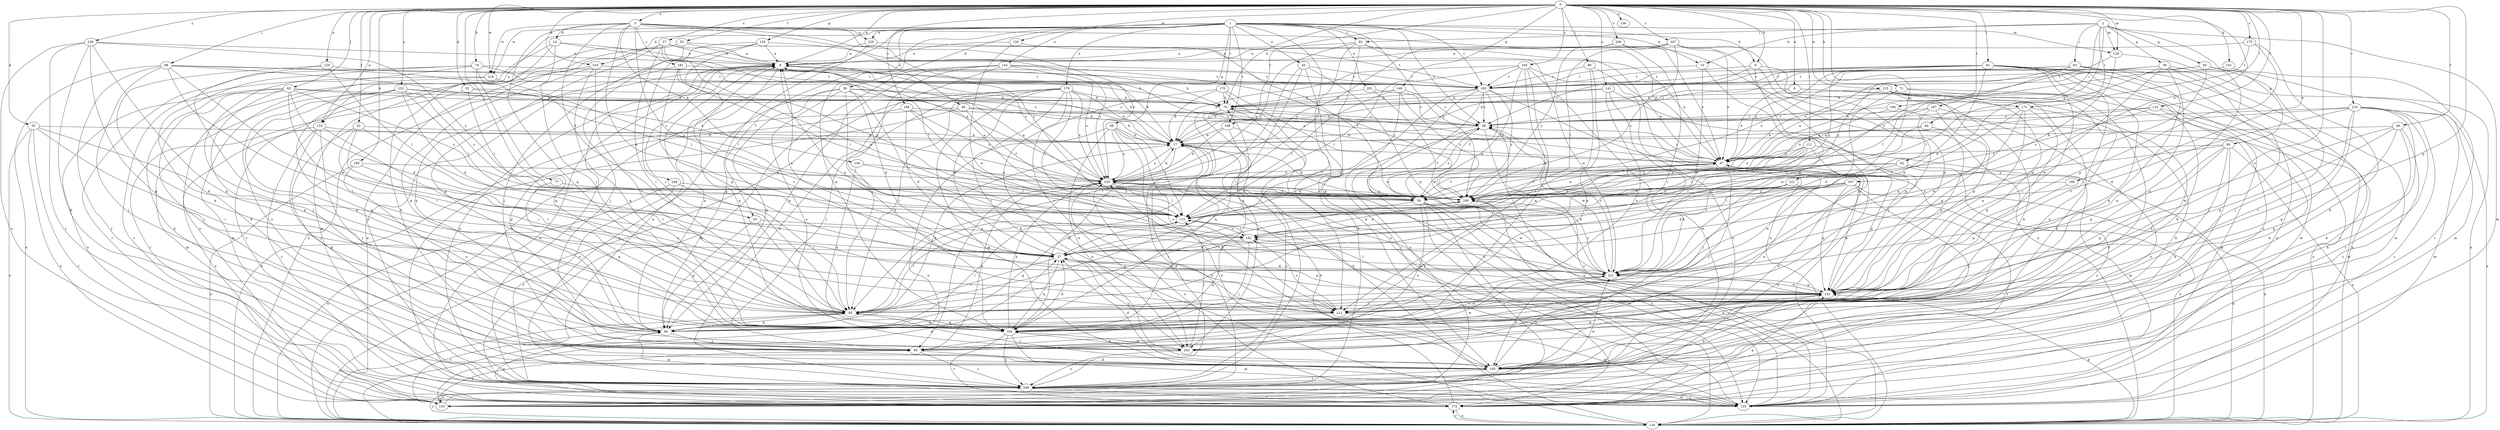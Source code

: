 strict digraph  {
0;
1;
2;
3;
6;
8;
9;
10;
14;
17;
27;
28;
32;
35;
36;
37;
45;
46;
47;
49;
52;
53;
55;
56;
58;
59;
60;
62;
65;
66;
71;
74;
76;
77;
81;
82;
83;
84;
85;
88;
89;
93;
95;
100;
101;
103;
104;
105;
106;
110;
111;
115;
120;
122;
124;
125;
129;
133;
134;
136;
141;
142;
143;
145;
148;
153;
162;
165;
168;
170;
171;
172;
175;
179;
181;
182;
187;
188;
192;
197;
198;
201;
202;
206;
210;
212;
215;
219;
221;
229;
230;
233;
239;
240;
247;
248;
249;
0 -> 3  [label=a];
0 -> 6  [label=a];
0 -> 8  [label=a];
0 -> 9  [label=b];
0 -> 27  [label=c];
0 -> 32  [label=d];
0 -> 35  [label=d];
0 -> 49  [label=f];
0 -> 52  [label=f];
0 -> 53  [label=f];
0 -> 71  [label=h];
0 -> 74  [label=h];
0 -> 76  [label=h];
0 -> 77  [label=i];
0 -> 81  [label=i];
0 -> 88  [label=j];
0 -> 89  [label=j];
0 -> 93  [label=j];
0 -> 100  [label=k];
0 -> 101  [label=k];
0 -> 103  [label=k];
0 -> 106  [label=l];
0 -> 110  [label=l];
0 -> 111  [label=l];
0 -> 120  [label=m];
0 -> 122  [label=m];
0 -> 124  [label=m];
0 -> 129  [label=n];
0 -> 133  [label=n];
0 -> 136  [label=o];
0 -> 141  [label=o];
0 -> 145  [label=p];
0 -> 148  [label=p];
0 -> 153  [label=p];
0 -> 165  [label=r];
0 -> 168  [label=r];
0 -> 175  [label=s];
0 -> 187  [label=t];
0 -> 188  [label=t];
0 -> 197  [label=u];
0 -> 198  [label=u];
0 -> 206  [label=v];
0 -> 210  [label=v];
0 -> 212  [label=v];
0 -> 215  [label=w];
0 -> 219  [label=w];
0 -> 233  [label=y];
0 -> 239  [label=y];
0 -> 247  [label=z];
1 -> 9  [label=b];
1 -> 10  [label=b];
1 -> 28  [label=c];
1 -> 36  [label=d];
1 -> 45  [label=e];
1 -> 55  [label=f];
1 -> 58  [label=g];
1 -> 82  [label=i];
1 -> 103  [label=k];
1 -> 124  [label=m];
1 -> 133  [label=n];
1 -> 134  [label=n];
1 -> 142  [label=o];
1 -> 162  [label=q];
1 -> 170  [label=r];
1 -> 179  [label=s];
1 -> 188  [label=t];
1 -> 192  [label=t];
1 -> 201  [label=u];
1 -> 212  [label=v];
1 -> 219  [label=w];
1 -> 229  [label=x];
1 -> 240  [label=y];
2 -> 10  [label=b];
2 -> 59  [label=g];
2 -> 60  [label=g];
2 -> 62  [label=g];
2 -> 65  [label=g];
2 -> 82  [label=i];
2 -> 83  [label=i];
2 -> 84  [label=i];
2 -> 124  [label=m];
2 -> 125  [label=m];
2 -> 171  [label=r];
3 -> 14  [label=b];
3 -> 37  [label=d];
3 -> 46  [label=e];
3 -> 47  [label=e];
3 -> 55  [label=f];
3 -> 104  [label=k];
3 -> 162  [label=q];
3 -> 181  [label=s];
3 -> 182  [label=s];
3 -> 219  [label=w];
3 -> 229  [label=x];
3 -> 230  [label=x];
3 -> 240  [label=y];
6 -> 17  [label=b];
6 -> 47  [label=e];
6 -> 105  [label=k];
6 -> 171  [label=r];
8 -> 76  [label=h];
8 -> 162  [label=q];
8 -> 192  [label=t];
8 -> 248  [label=z];
8 -> 249  [label=z];
9 -> 28  [label=c];
9 -> 95  [label=j];
9 -> 105  [label=k];
9 -> 192  [label=t];
9 -> 221  [label=w];
10 -> 125  [label=m];
10 -> 192  [label=t];
10 -> 221  [label=w];
14 -> 8  [label=a];
14 -> 85  [label=i];
14 -> 105  [label=k];
14 -> 143  [label=o];
14 -> 230  [label=x];
17 -> 47  [label=e];
17 -> 162  [label=q];
17 -> 230  [label=x];
17 -> 249  [label=z];
27 -> 8  [label=a];
27 -> 66  [label=g];
27 -> 85  [label=i];
27 -> 115  [label=l];
27 -> 125  [label=m];
27 -> 182  [label=s];
27 -> 230  [label=x];
28 -> 17  [label=b];
28 -> 37  [label=d];
28 -> 56  [label=f];
28 -> 134  [label=n];
28 -> 221  [label=w];
32 -> 28  [label=c];
32 -> 76  [label=h];
32 -> 115  [label=l];
32 -> 172  [label=r];
35 -> 17  [label=b];
35 -> 37  [label=d];
35 -> 85  [label=i];
35 -> 134  [label=n];
35 -> 143  [label=o];
35 -> 172  [label=r];
36 -> 37  [label=d];
36 -> 47  [label=e];
36 -> 66  [label=g];
36 -> 76  [label=h];
36 -> 162  [label=q];
36 -> 202  [label=u];
36 -> 212  [label=v];
36 -> 249  [label=z];
37 -> 8  [label=a];
37 -> 85  [label=i];
37 -> 153  [label=p];
37 -> 162  [label=q];
37 -> 202  [label=u];
37 -> 221  [label=w];
45 -> 85  [label=i];
45 -> 105  [label=k];
45 -> 153  [label=p];
45 -> 162  [label=q];
45 -> 192  [label=t];
46 -> 17  [label=b];
46 -> 28  [label=c];
46 -> 56  [label=f];
46 -> 134  [label=n];
46 -> 249  [label=z];
47 -> 8  [label=a];
47 -> 28  [label=c];
47 -> 56  [label=f];
47 -> 76  [label=h];
47 -> 95  [label=j];
47 -> 134  [label=n];
47 -> 143  [label=o];
47 -> 153  [label=p];
47 -> 230  [label=x];
49 -> 17  [label=b];
49 -> 66  [label=g];
49 -> 105  [label=k];
49 -> 153  [label=p];
49 -> 221  [label=w];
49 -> 249  [label=z];
52 -> 17  [label=b];
52 -> 37  [label=d];
52 -> 85  [label=i];
52 -> 95  [label=j];
52 -> 212  [label=v];
53 -> 8  [label=a];
53 -> 47  [label=e];
53 -> 95  [label=j];
53 -> 134  [label=n];
53 -> 249  [label=z];
55 -> 66  [label=g];
55 -> 85  [label=i];
55 -> 182  [label=s];
56 -> 8  [label=a];
56 -> 17  [label=b];
56 -> 28  [label=c];
56 -> 85  [label=i];
56 -> 125  [label=m];
56 -> 134  [label=n];
56 -> 143  [label=o];
56 -> 172  [label=r];
56 -> 202  [label=u];
56 -> 221  [label=w];
58 -> 17  [label=b];
58 -> 105  [label=k];
58 -> 115  [label=l];
58 -> 134  [label=n];
58 -> 202  [label=u];
58 -> 212  [label=v];
58 -> 230  [label=x];
59 -> 47  [label=e];
59 -> 95  [label=j];
59 -> 115  [label=l];
59 -> 125  [label=m];
59 -> 134  [label=n];
59 -> 162  [label=q];
59 -> 192  [label=t];
59 -> 221  [label=w];
60 -> 47  [label=e];
60 -> 66  [label=g];
60 -> 105  [label=k];
60 -> 134  [label=n];
60 -> 153  [label=p];
60 -> 172  [label=r];
60 -> 240  [label=y];
62 -> 56  [label=f];
62 -> 115  [label=l];
62 -> 134  [label=n];
62 -> 230  [label=x];
62 -> 249  [label=z];
65 -> 47  [label=e];
65 -> 95  [label=j];
65 -> 125  [label=m];
65 -> 192  [label=t];
65 -> 221  [label=w];
66 -> 8  [label=a];
66 -> 17  [label=b];
66 -> 95  [label=j];
66 -> 115  [label=l];
66 -> 240  [label=y];
71 -> 76  [label=h];
71 -> 125  [label=m];
71 -> 202  [label=u];
71 -> 221  [label=w];
74 -> 17  [label=b];
74 -> 95  [label=j];
74 -> 105  [label=k];
74 -> 115  [label=l];
74 -> 162  [label=q];
74 -> 172  [label=r];
74 -> 192  [label=t];
76 -> 28  [label=c];
76 -> 162  [label=q];
76 -> 202  [label=u];
76 -> 249  [label=z];
77 -> 162  [label=q];
77 -> 240  [label=y];
81 -> 17  [label=b];
81 -> 28  [label=c];
81 -> 47  [label=e];
81 -> 85  [label=i];
81 -> 105  [label=k];
81 -> 125  [label=m];
81 -> 134  [label=n];
81 -> 162  [label=q];
81 -> 192  [label=t];
81 -> 212  [label=v];
81 -> 221  [label=w];
81 -> 240  [label=y];
82 -> 8  [label=a];
82 -> 85  [label=i];
82 -> 134  [label=n];
82 -> 143  [label=o];
82 -> 221  [label=w];
82 -> 230  [label=x];
83 -> 115  [label=l];
83 -> 143  [label=o];
83 -> 172  [label=r];
83 -> 192  [label=t];
83 -> 212  [label=v];
83 -> 230  [label=x];
83 -> 240  [label=y];
84 -> 17  [label=b];
84 -> 115  [label=l];
84 -> 153  [label=p];
85 -> 66  [label=g];
85 -> 115  [label=l];
85 -> 143  [label=o];
85 -> 162  [label=q];
88 -> 76  [label=h];
88 -> 85  [label=i];
88 -> 95  [label=j];
88 -> 134  [label=n];
88 -> 192  [label=t];
88 -> 221  [label=w];
88 -> 230  [label=x];
88 -> 249  [label=z];
89 -> 47  [label=e];
89 -> 66  [label=g];
89 -> 192  [label=t];
89 -> 212  [label=v];
93 -> 17  [label=b];
93 -> 37  [label=d];
93 -> 66  [label=g];
93 -> 76  [label=h];
93 -> 85  [label=i];
93 -> 95  [label=j];
93 -> 105  [label=k];
93 -> 143  [label=o];
93 -> 240  [label=y];
95 -> 105  [label=k];
95 -> 221  [label=w];
95 -> 230  [label=x];
95 -> 249  [label=z];
100 -> 134  [label=n];
100 -> 202  [label=u];
100 -> 212  [label=v];
100 -> 230  [label=x];
101 -> 172  [label=r];
101 -> 192  [label=t];
103 -> 17  [label=b];
103 -> 66  [label=g];
103 -> 85  [label=i];
103 -> 162  [label=q];
103 -> 172  [label=r];
103 -> 192  [label=t];
104 -> 115  [label=l];
104 -> 162  [label=q];
104 -> 230  [label=x];
105 -> 8  [label=a];
105 -> 37  [label=d];
105 -> 47  [label=e];
105 -> 85  [label=i];
105 -> 230  [label=x];
105 -> 249  [label=z];
106 -> 28  [label=c];
106 -> 202  [label=u];
106 -> 230  [label=x];
110 -> 28  [label=c];
110 -> 47  [label=e];
110 -> 56  [label=f];
110 -> 105  [label=k];
110 -> 125  [label=m];
111 -> 47  [label=e];
111 -> 56  [label=f];
111 -> 85  [label=i];
111 -> 115  [label=l];
111 -> 125  [label=m];
111 -> 230  [label=x];
111 -> 240  [label=y];
115 -> 47  [label=e];
115 -> 66  [label=g];
115 -> 182  [label=s];
120 -> 8  [label=a];
120 -> 192  [label=t];
120 -> 221  [label=w];
122 -> 37  [label=d];
122 -> 85  [label=i];
122 -> 172  [label=r];
122 -> 182  [label=s];
122 -> 221  [label=w];
122 -> 240  [label=y];
124 -> 162  [label=q];
124 -> 182  [label=s];
124 -> 240  [label=y];
125 -> 8  [label=a];
125 -> 28  [label=c];
125 -> 182  [label=s];
125 -> 240  [label=y];
125 -> 249  [label=z];
129 -> 85  [label=i];
129 -> 115  [label=l];
129 -> 162  [label=q];
129 -> 192  [label=t];
133 -> 17  [label=b];
133 -> 95  [label=j];
133 -> 105  [label=k];
133 -> 143  [label=o];
133 -> 212  [label=v];
133 -> 249  [label=z];
134 -> 76  [label=h];
134 -> 85  [label=i];
134 -> 153  [label=p];
134 -> 172  [label=r];
134 -> 249  [label=z];
141 -> 17  [label=b];
141 -> 76  [label=h];
141 -> 153  [label=p];
141 -> 212  [label=v];
141 -> 249  [label=z];
142 -> 66  [label=g];
142 -> 85  [label=i];
142 -> 125  [label=m];
142 -> 192  [label=t];
142 -> 230  [label=x];
142 -> 240  [label=y];
142 -> 249  [label=z];
143 -> 8  [label=a];
143 -> 17  [label=b];
143 -> 37  [label=d];
143 -> 95  [label=j];
145 -> 8  [label=a];
145 -> 85  [label=i];
145 -> 95  [label=j];
145 -> 212  [label=v];
145 -> 230  [label=x];
148 -> 28  [label=c];
148 -> 76  [label=h];
148 -> 115  [label=l];
148 -> 172  [label=r];
148 -> 240  [label=y];
153 -> 85  [label=i];
153 -> 115  [label=l];
153 -> 212  [label=v];
153 -> 221  [label=w];
153 -> 230  [label=x];
162 -> 37  [label=d];
162 -> 125  [label=m];
162 -> 172  [label=r];
162 -> 202  [label=u];
162 -> 221  [label=w];
162 -> 230  [label=x];
162 -> 249  [label=z];
165 -> 17  [label=b];
165 -> 37  [label=d];
165 -> 56  [label=f];
165 -> 105  [label=k];
165 -> 115  [label=l];
165 -> 143  [label=o];
165 -> 162  [label=q];
165 -> 192  [label=t];
168 -> 28  [label=c];
168 -> 37  [label=d];
168 -> 56  [label=f];
168 -> 66  [label=g];
168 -> 230  [label=x];
170 -> 17  [label=b];
170 -> 76  [label=h];
170 -> 134  [label=n];
170 -> 153  [label=p];
170 -> 221  [label=w];
171 -> 28  [label=c];
171 -> 85  [label=i];
171 -> 105  [label=k];
171 -> 153  [label=p];
171 -> 182  [label=s];
171 -> 221  [label=w];
172 -> 17  [label=b];
172 -> 66  [label=g];
172 -> 134  [label=n];
172 -> 153  [label=p];
172 -> 230  [label=x];
175 -> 8  [label=a];
175 -> 105  [label=k];
175 -> 153  [label=p];
175 -> 192  [label=t];
179 -> 17  [label=b];
179 -> 37  [label=d];
179 -> 76  [label=h];
179 -> 85  [label=i];
179 -> 95  [label=j];
179 -> 105  [label=k];
179 -> 115  [label=l];
179 -> 125  [label=m];
179 -> 134  [label=n];
179 -> 212  [label=v];
179 -> 230  [label=x];
181 -> 66  [label=g];
181 -> 115  [label=l];
181 -> 153  [label=p];
181 -> 192  [label=t];
181 -> 240  [label=y];
182 -> 37  [label=d];
182 -> 95  [label=j];
182 -> 115  [label=l];
182 -> 162  [label=q];
182 -> 240  [label=y];
187 -> 28  [label=c];
187 -> 37  [label=d];
187 -> 143  [label=o];
187 -> 153  [label=p];
187 -> 240  [label=y];
188 -> 17  [label=b];
188 -> 85  [label=i];
188 -> 125  [label=m];
188 -> 230  [label=x];
192 -> 28  [label=c];
192 -> 37  [label=d];
192 -> 56  [label=f];
192 -> 76  [label=h];
192 -> 134  [label=n];
192 -> 143  [label=o];
192 -> 153  [label=p];
192 -> 240  [label=y];
197 -> 37  [label=d];
197 -> 56  [label=f];
197 -> 95  [label=j];
197 -> 115  [label=l];
197 -> 134  [label=n];
197 -> 153  [label=p];
197 -> 182  [label=s];
197 -> 221  [label=w];
197 -> 240  [label=y];
198 -> 153  [label=p];
198 -> 240  [label=y];
201 -> 28  [label=c];
201 -> 76  [label=h];
201 -> 221  [label=w];
202 -> 47  [label=e];
202 -> 115  [label=l];
202 -> 153  [label=p];
202 -> 162  [label=q];
202 -> 249  [label=z];
206 -> 8  [label=a];
206 -> 47  [label=e];
206 -> 85  [label=i];
206 -> 134  [label=n];
206 -> 240  [label=y];
210 -> 28  [label=c];
210 -> 37  [label=d];
210 -> 47  [label=e];
210 -> 66  [label=g];
210 -> 105  [label=k];
210 -> 125  [label=m];
210 -> 134  [label=n];
210 -> 172  [label=r];
210 -> 212  [label=v];
210 -> 249  [label=z];
212 -> 66  [label=g];
212 -> 125  [label=m];
212 -> 182  [label=s];
215 -> 47  [label=e];
215 -> 66  [label=g];
215 -> 76  [label=h];
215 -> 105  [label=k];
215 -> 134  [label=n];
215 -> 143  [label=o];
215 -> 153  [label=p];
219 -> 115  [label=l];
219 -> 125  [label=m];
219 -> 172  [label=r];
221 -> 8  [label=a];
221 -> 28  [label=c];
221 -> 37  [label=d];
221 -> 105  [label=k];
221 -> 153  [label=p];
221 -> 240  [label=y];
229 -> 8  [label=a];
229 -> 56  [label=f];
229 -> 66  [label=g];
230 -> 17  [label=b];
230 -> 56  [label=f];
230 -> 95  [label=j];
230 -> 115  [label=l];
230 -> 202  [label=u];
230 -> 240  [label=y];
233 -> 28  [label=c];
233 -> 37  [label=d];
233 -> 66  [label=g];
233 -> 76  [label=h];
233 -> 115  [label=l];
233 -> 125  [label=m];
233 -> 162  [label=q];
233 -> 202  [label=u];
233 -> 240  [label=y];
239 -> 8  [label=a];
239 -> 66  [label=g];
239 -> 105  [label=k];
239 -> 143  [label=o];
239 -> 162  [label=q];
239 -> 172  [label=r];
239 -> 240  [label=y];
240 -> 8  [label=a];
240 -> 47  [label=e];
240 -> 115  [label=l];
240 -> 230  [label=x];
247 -> 8  [label=a];
247 -> 47  [label=e];
247 -> 115  [label=l];
247 -> 153  [label=p];
247 -> 162  [label=q];
247 -> 230  [label=x];
247 -> 240  [label=y];
248 -> 85  [label=i];
248 -> 134  [label=n];
248 -> 240  [label=y];
248 -> 249  [label=z];
249 -> 8  [label=a];
249 -> 17  [label=b];
249 -> 66  [label=g];
249 -> 125  [label=m];
249 -> 143  [label=o];
249 -> 153  [label=p];
249 -> 172  [label=r];
249 -> 221  [label=w];
}
